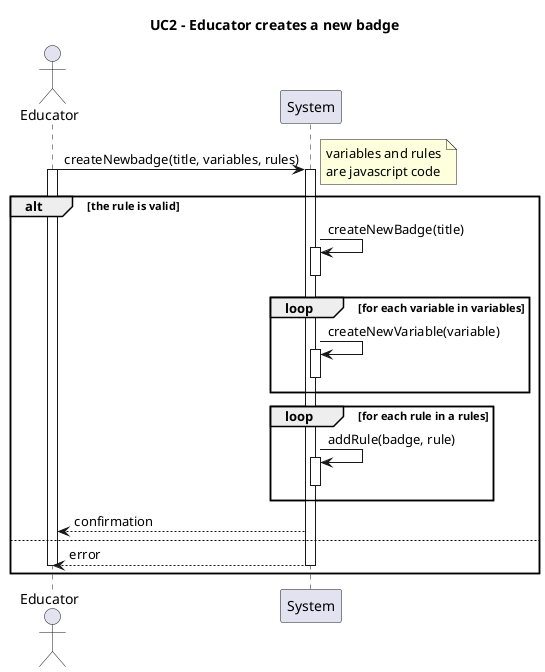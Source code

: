 @startuml UC2
title UC2 - Educator creates a new badge

actor Educator
participant System


Educator -> System ++: createNewbadge(title, variables, rules)
note right
    variables and rules
    are javascript code
end note

alt the rule is valid

    activate Educator

    System -> System ++: createNewBadge(title)
    deactivate System

    loop for each variable in variables
        System -> System ++--: createNewVariable(variable)
    end

    loop for each rule in a rules
        System -> System ++--: addRule(badge, rule)
    end

    System --> Educator : confirmation


else
    System --> Educator : error
    deactivate Educator
    deactivate System
end


@enduml